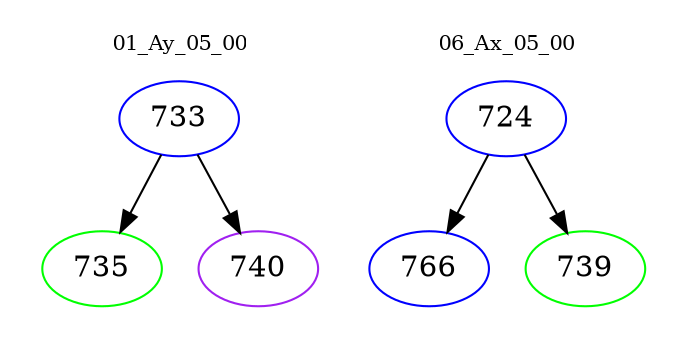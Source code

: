 digraph{
subgraph cluster_0 {
color = white
label = "01_Ay_05_00";
fontsize=10;
T0_733 [label="733", color="blue"]
T0_733 -> T0_735 [color="black"]
T0_735 [label="735", color="green"]
T0_733 -> T0_740 [color="black"]
T0_740 [label="740", color="purple"]
}
subgraph cluster_1 {
color = white
label = "06_Ax_05_00";
fontsize=10;
T1_724 [label="724", color="blue"]
T1_724 -> T1_766 [color="black"]
T1_766 [label="766", color="blue"]
T1_724 -> T1_739 [color="black"]
T1_739 [label="739", color="green"]
}
}
